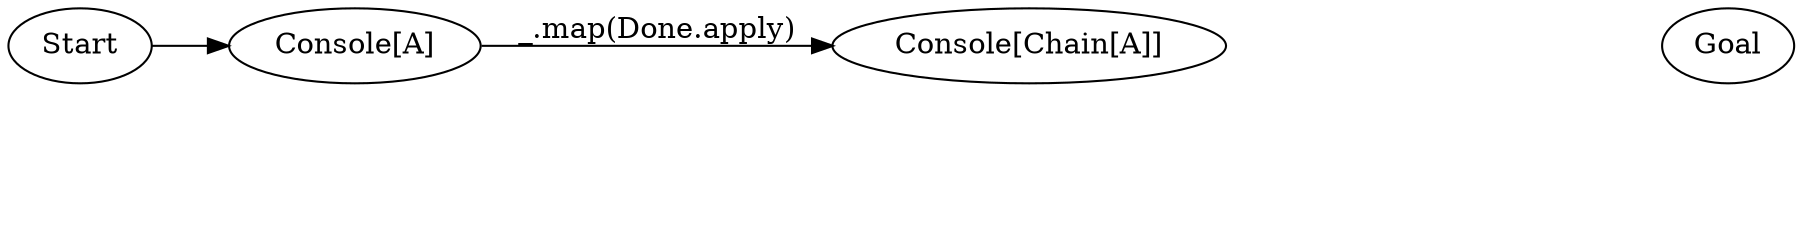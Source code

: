 digraph {
    rankdir=LR

    Start[class="extremity"]
    Goal[class="extremity"]


    A[style="invis"]
    ChainA[label="Chain[A]" class="goal" style="invis"]
    ConsoleA[label="Console[A]" class="start"]
    ConsoleChainA[label="Console[Chain[A]]"]

    ConsoleA -> ConsoleChainA[label="_.map(Done.apply)"]
    ConsoleChainA -> ChainA[label="Next" style="invis"]

    {
        rank=same
        ConsoleA -> A[dir="back" class="lift" style="invis"]
    }

    Start -> ConsoleA[class="start"]
    ChainA -> Goal[class="goal" style="invis"]
}
